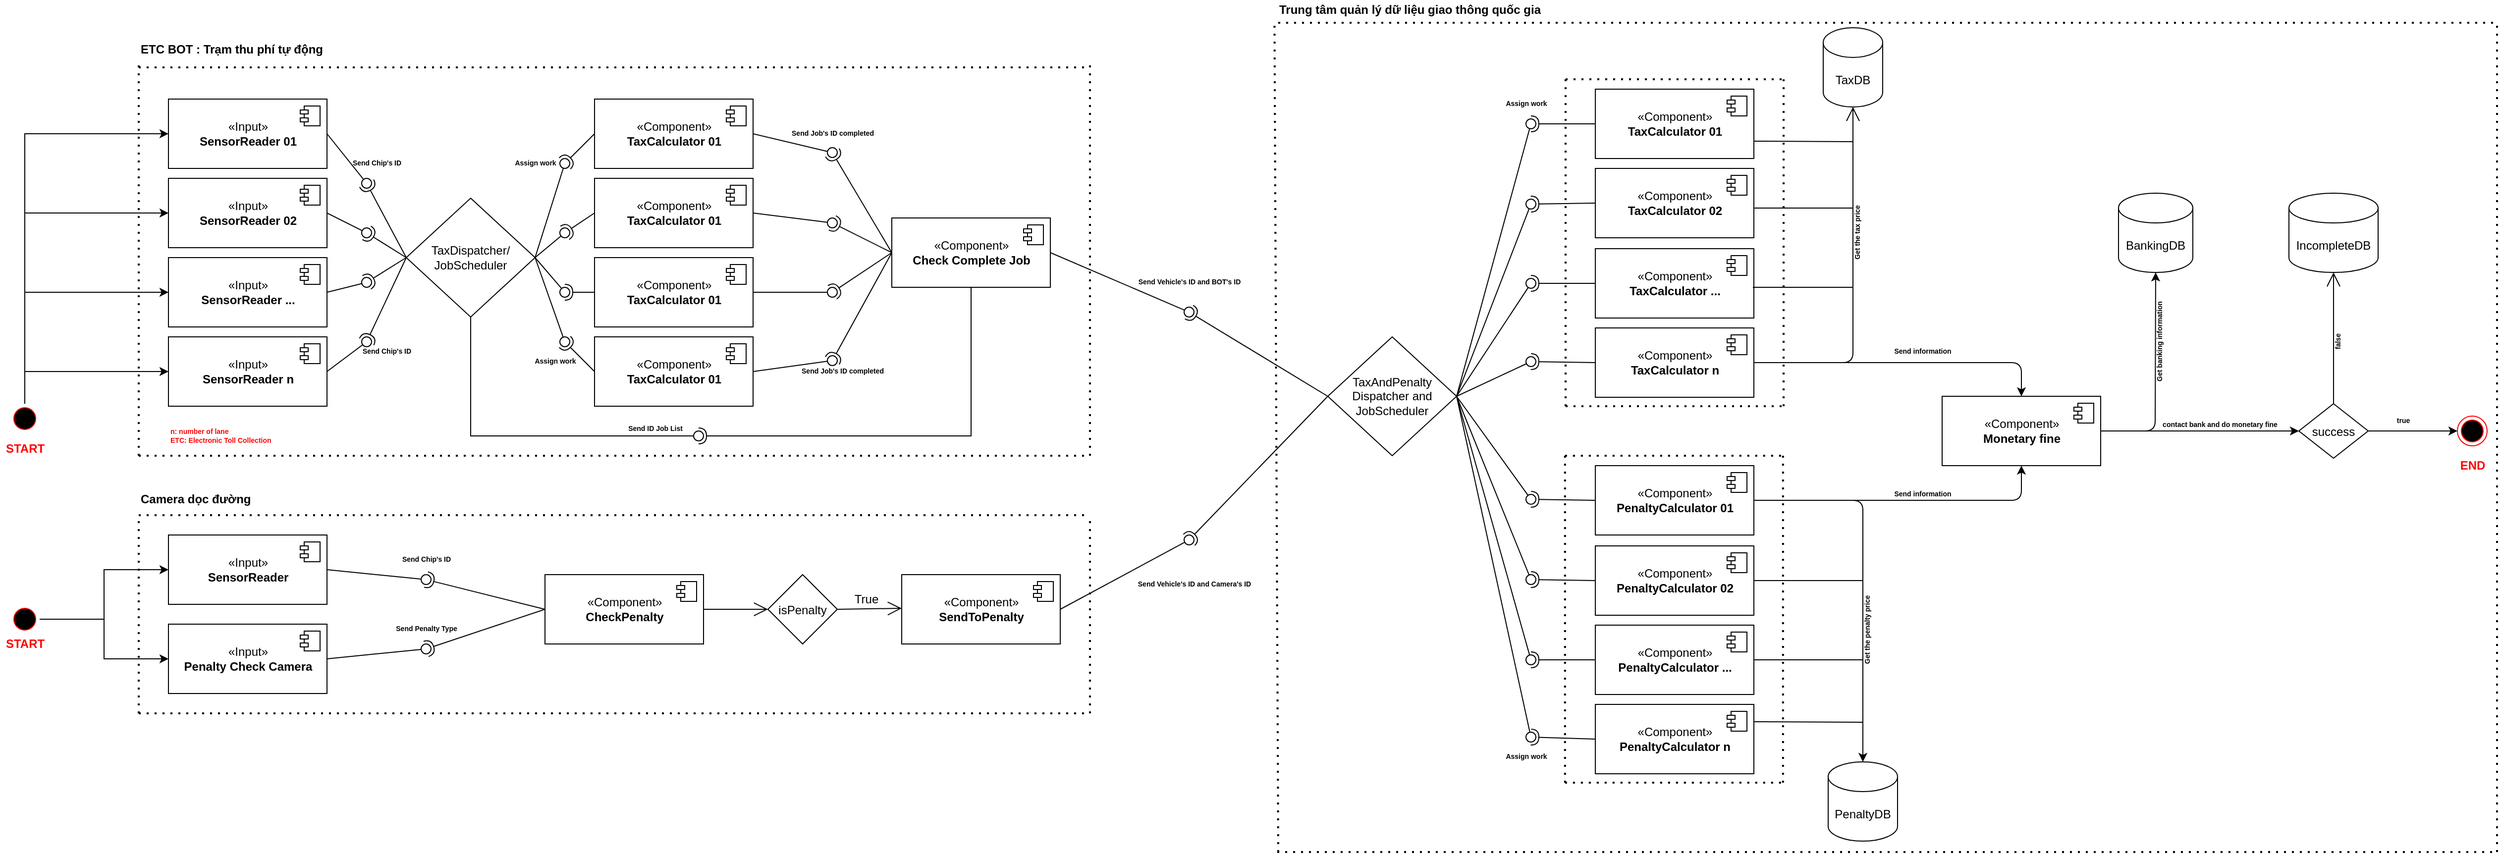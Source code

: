 <mxfile version="13.9.9" type="device"><diagram id="JEoIusSb2pCVUx51yR9R" name="Diagram"><mxGraphModel dx="2898" dy="1184" grid="1" gridSize="10" guides="1" tooltips="1" connect="1" arrows="1" fold="1" page="1" pageScale="1" pageWidth="850" pageHeight="1100" math="0" shadow="0"><root><mxCell id="0"/><mxCell id="1" parent="0"/><mxCell id="-40VrwByC5k24WTUtr45-1" value="«Input»&lt;br&gt;&lt;b&gt;SensorReader 01&lt;/b&gt;" style="html=1;dropTarget=0;" vertex="1" parent="1"><mxGeometry x="120" y="100" width="160" height="70" as="geometry"/></mxCell><mxCell id="-40VrwByC5k24WTUtr45-2" value="" style="shape=module;jettyWidth=8;jettyHeight=4;" vertex="1" parent="-40VrwByC5k24WTUtr45-1"><mxGeometry x="1" width="20" height="20" relative="1" as="geometry"><mxPoint x="-27" y="7" as="offset"/></mxGeometry></mxCell><mxCell id="-40VrwByC5k24WTUtr45-5" value="«Input»&lt;br&gt;&lt;b&gt;SensorReader 02&lt;br&gt;&lt;/b&gt;" style="html=1;dropTarget=0;" vertex="1" parent="1"><mxGeometry x="120" y="180" width="160" height="70" as="geometry"/></mxCell><mxCell id="-40VrwByC5k24WTUtr45-6" value="" style="shape=module;jettyWidth=8;jettyHeight=4;" vertex="1" parent="-40VrwByC5k24WTUtr45-5"><mxGeometry x="1" width="20" height="20" relative="1" as="geometry"><mxPoint x="-27" y="7" as="offset"/></mxGeometry></mxCell><mxCell id="-40VrwByC5k24WTUtr45-7" value="«Input»&lt;br&gt;&lt;b&gt;SensorReader ...&lt;br&gt;&lt;/b&gt;" style="html=1;dropTarget=0;" vertex="1" parent="1"><mxGeometry x="120" y="260" width="160" height="70" as="geometry"/></mxCell><mxCell id="-40VrwByC5k24WTUtr45-8" value="" style="shape=module;jettyWidth=8;jettyHeight=4;" vertex="1" parent="-40VrwByC5k24WTUtr45-7"><mxGeometry x="1" width="20" height="20" relative="1" as="geometry"><mxPoint x="-27" y="7" as="offset"/></mxGeometry></mxCell><mxCell id="-40VrwByC5k24WTUtr45-9" value="«Input»&lt;br&gt;&lt;b&gt;SensorReader n&lt;br&gt;&lt;/b&gt;" style="html=1;dropTarget=0;" vertex="1" parent="1"><mxGeometry x="120" y="340" width="160" height="70" as="geometry"/></mxCell><mxCell id="-40VrwByC5k24WTUtr45-10" value="" style="shape=module;jettyWidth=8;jettyHeight=4;" vertex="1" parent="-40VrwByC5k24WTUtr45-9"><mxGeometry x="1" width="20" height="20" relative="1" as="geometry"><mxPoint x="-27" y="7" as="offset"/></mxGeometry></mxCell><mxCell id="-40VrwByC5k24WTUtr45-12" value="TaxDispatcher/ JobScheduler" style="rhombus;whiteSpace=wrap;html=1;" vertex="1" parent="1"><mxGeometry x="360" y="200" width="130" height="120" as="geometry"/></mxCell><mxCell id="-40VrwByC5k24WTUtr45-16" value="" style="rounded=0;orthogonalLoop=1;jettySize=auto;html=1;endArrow=none;endFill=0;exitX=1;exitY=0.5;exitDx=0;exitDy=0;" edge="1" target="-40VrwByC5k24WTUtr45-18" parent="1" source="-40VrwByC5k24WTUtr45-1"><mxGeometry relative="1" as="geometry"><mxPoint x="300" y="185" as="sourcePoint"/></mxGeometry></mxCell><mxCell id="-40VrwByC5k24WTUtr45-17" value="" style="rounded=0;orthogonalLoop=1;jettySize=auto;html=1;endArrow=halfCircle;endFill=0;entryX=0.5;entryY=0.5;entryDx=0;entryDy=0;endSize=6;strokeWidth=1;exitX=0;exitY=0.5;exitDx=0;exitDy=0;" edge="1" target="-40VrwByC5k24WTUtr45-18" parent="1" source="-40VrwByC5k24WTUtr45-12"><mxGeometry relative="1" as="geometry"><mxPoint x="340" y="185" as="sourcePoint"/></mxGeometry></mxCell><mxCell id="-40VrwByC5k24WTUtr45-18" value="" style="ellipse;whiteSpace=wrap;html=1;fontFamily=Helvetica;fontSize=12;fontColor=#000000;align=center;strokeColor=#000000;fillColor=#ffffff;points=[];aspect=fixed;resizable=0;" vertex="1" parent="1"><mxGeometry x="315" y="180" width="10" height="10" as="geometry"/></mxCell><mxCell id="-40VrwByC5k24WTUtr45-20" value="" style="rounded=0;orthogonalLoop=1;jettySize=auto;html=1;endArrow=none;endFill=0;exitX=1;exitY=0.5;exitDx=0;exitDy=0;" edge="1" target="-40VrwByC5k24WTUtr45-22" parent="1" source="-40VrwByC5k24WTUtr45-5"><mxGeometry relative="1" as="geometry"><mxPoint x="300" y="235" as="sourcePoint"/></mxGeometry></mxCell><mxCell id="-40VrwByC5k24WTUtr45-21" value="" style="rounded=0;orthogonalLoop=1;jettySize=auto;html=1;endArrow=halfCircle;endFill=0;entryX=0.5;entryY=0.5;entryDx=0;entryDy=0;endSize=6;strokeWidth=1;exitX=0;exitY=0.5;exitDx=0;exitDy=0;" edge="1" target="-40VrwByC5k24WTUtr45-22" parent="1" source="-40VrwByC5k24WTUtr45-12"><mxGeometry relative="1" as="geometry"><mxPoint x="340" y="235" as="sourcePoint"/></mxGeometry></mxCell><mxCell id="-40VrwByC5k24WTUtr45-22" value="" style="ellipse;whiteSpace=wrap;html=1;fontFamily=Helvetica;fontSize=12;fontColor=#000000;align=center;strokeColor=#000000;fillColor=#ffffff;points=[];aspect=fixed;resizable=0;" vertex="1" parent="1"><mxGeometry x="315" y="230" width="10" height="10" as="geometry"/></mxCell><mxCell id="-40VrwByC5k24WTUtr45-23" value="" style="rounded=0;orthogonalLoop=1;jettySize=auto;html=1;endArrow=none;endFill=0;exitX=1;exitY=0.5;exitDx=0;exitDy=0;" edge="1" target="-40VrwByC5k24WTUtr45-25" parent="1" source="-40VrwByC5k24WTUtr45-7"><mxGeometry relative="1" as="geometry"><mxPoint x="300" y="285" as="sourcePoint"/></mxGeometry></mxCell><mxCell id="-40VrwByC5k24WTUtr45-24" value="" style="rounded=0;orthogonalLoop=1;jettySize=auto;html=1;endArrow=halfCircle;endFill=0;entryX=0.5;entryY=0.5;entryDx=0;entryDy=0;endSize=6;strokeWidth=1;exitX=0;exitY=0.5;exitDx=0;exitDy=0;" edge="1" target="-40VrwByC5k24WTUtr45-25" parent="1" source="-40VrwByC5k24WTUtr45-12"><mxGeometry relative="1" as="geometry"><mxPoint x="340" y="285" as="sourcePoint"/></mxGeometry></mxCell><mxCell id="-40VrwByC5k24WTUtr45-25" value="" style="ellipse;whiteSpace=wrap;html=1;fontFamily=Helvetica;fontSize=12;fontColor=#000000;align=center;strokeColor=#000000;fillColor=#ffffff;points=[];aspect=fixed;resizable=0;" vertex="1" parent="1"><mxGeometry x="315" y="280" width="10" height="10" as="geometry"/></mxCell><mxCell id="-40VrwByC5k24WTUtr45-26" value="" style="rounded=0;orthogonalLoop=1;jettySize=auto;html=1;endArrow=none;endFill=0;exitX=1;exitY=0.5;exitDx=0;exitDy=0;" edge="1" target="-40VrwByC5k24WTUtr45-28" parent="1" source="-40VrwByC5k24WTUtr45-9"><mxGeometry relative="1" as="geometry"><mxPoint x="300" y="345" as="sourcePoint"/></mxGeometry></mxCell><mxCell id="-40VrwByC5k24WTUtr45-27" value="" style="rounded=0;orthogonalLoop=1;jettySize=auto;html=1;endArrow=halfCircle;endFill=0;entryX=0.5;entryY=0.5;entryDx=0;entryDy=0;endSize=6;strokeWidth=1;exitX=0;exitY=0.5;exitDx=0;exitDy=0;" edge="1" target="-40VrwByC5k24WTUtr45-28" parent="1" source="-40VrwByC5k24WTUtr45-12"><mxGeometry relative="1" as="geometry"><mxPoint x="340" y="345" as="sourcePoint"/></mxGeometry></mxCell><mxCell id="-40VrwByC5k24WTUtr45-28" value="" style="ellipse;whiteSpace=wrap;html=1;fontFamily=Helvetica;fontSize=12;fontColor=#000000;align=center;strokeColor=#000000;fillColor=#ffffff;points=[];aspect=fixed;resizable=0;" vertex="1" parent="1"><mxGeometry x="315" y="340" width="10" height="10" as="geometry"/></mxCell><mxCell id="-40VrwByC5k24WTUtr45-29" value="Send Chip's ID" style="text;html=1;align=center;verticalAlign=middle;resizable=0;points=[];autosize=1;fontSize=7;fontStyle=1" vertex="1" parent="1"><mxGeometry x="300" y="160" width="60" height="10" as="geometry"/></mxCell><mxCell id="-40VrwByC5k24WTUtr45-30" value="Send Chip's ID" style="text;html=1;align=center;verticalAlign=middle;resizable=0;points=[];autosize=1;fontSize=7;fontStyle=1" vertex="1" parent="1"><mxGeometry x="310" y="350" width="60" height="10" as="geometry"/></mxCell><mxCell id="-40VrwByC5k24WTUtr45-33" value="«Component»&lt;br&gt;&lt;b&gt;TaxCalculator 01&lt;/b&gt;" style="html=1;dropTarget=0;" vertex="1" parent="1"><mxGeometry x="550" y="100" width="160" height="70" as="geometry"/></mxCell><mxCell id="-40VrwByC5k24WTUtr45-34" value="" style="shape=module;jettyWidth=8;jettyHeight=4;" vertex="1" parent="-40VrwByC5k24WTUtr45-33"><mxGeometry x="1" width="20" height="20" relative="1" as="geometry"><mxPoint x="-27" y="7" as="offset"/></mxGeometry></mxCell><mxCell id="-40VrwByC5k24WTUtr45-35" value="«Component»&lt;br&gt;&lt;b&gt;TaxCalculator 01&lt;/b&gt;" style="html=1;dropTarget=0;" vertex="1" parent="1"><mxGeometry x="550" y="180" width="160" height="70" as="geometry"/></mxCell><mxCell id="-40VrwByC5k24WTUtr45-36" value="" style="shape=module;jettyWidth=8;jettyHeight=4;" vertex="1" parent="-40VrwByC5k24WTUtr45-35"><mxGeometry x="1" width="20" height="20" relative="1" as="geometry"><mxPoint x="-27" y="7" as="offset"/></mxGeometry></mxCell><mxCell id="-40VrwByC5k24WTUtr45-37" value="«Component»&lt;br&gt;&lt;b&gt;TaxCalculator 01&lt;/b&gt;" style="html=1;dropTarget=0;" vertex="1" parent="1"><mxGeometry x="550" y="260" width="160" height="70" as="geometry"/></mxCell><mxCell id="-40VrwByC5k24WTUtr45-38" value="" style="shape=module;jettyWidth=8;jettyHeight=4;" vertex="1" parent="-40VrwByC5k24WTUtr45-37"><mxGeometry x="1" width="20" height="20" relative="1" as="geometry"><mxPoint x="-27" y="7" as="offset"/></mxGeometry></mxCell><mxCell id="-40VrwByC5k24WTUtr45-39" value="«Component»&lt;br&gt;&lt;b&gt;TaxCalculator 01&lt;/b&gt;" style="html=1;dropTarget=0;" vertex="1" parent="1"><mxGeometry x="550" y="340" width="160" height="70" as="geometry"/></mxCell><mxCell id="-40VrwByC5k24WTUtr45-40" value="" style="shape=module;jettyWidth=8;jettyHeight=4;" vertex="1" parent="-40VrwByC5k24WTUtr45-39"><mxGeometry x="1" width="20" height="20" relative="1" as="geometry"><mxPoint x="-27" y="7" as="offset"/></mxGeometry></mxCell><mxCell id="-40VrwByC5k24WTUtr45-41" value="" style="rounded=0;orthogonalLoop=1;jettySize=auto;html=1;endArrow=none;endFill=0;fontSize=7;exitX=1;exitY=0.5;exitDx=0;exitDy=0;" edge="1" target="-40VrwByC5k24WTUtr45-43" parent="1" source="-40VrwByC5k24WTUtr45-12"><mxGeometry relative="1" as="geometry"><mxPoint x="500" y="165" as="sourcePoint"/></mxGeometry></mxCell><mxCell id="-40VrwByC5k24WTUtr45-42" value="" style="rounded=0;orthogonalLoop=1;jettySize=auto;html=1;endArrow=halfCircle;endFill=0;entryX=0.5;entryY=0.5;entryDx=0;entryDy=0;endSize=6;strokeWidth=1;fontSize=7;exitX=0;exitY=0.5;exitDx=0;exitDy=0;" edge="1" target="-40VrwByC5k24WTUtr45-43" parent="1" source="-40VrwByC5k24WTUtr45-33"><mxGeometry relative="1" as="geometry"><mxPoint x="540" y="165" as="sourcePoint"/></mxGeometry></mxCell><mxCell id="-40VrwByC5k24WTUtr45-43" value="" style="ellipse;whiteSpace=wrap;html=1;fontFamily=Helvetica;fontSize=12;fontColor=#000000;align=center;strokeColor=#000000;fillColor=#ffffff;points=[];aspect=fixed;resizable=0;" vertex="1" parent="1"><mxGeometry x="515" y="160" width="10" height="10" as="geometry"/></mxCell><mxCell id="-40VrwByC5k24WTUtr45-47" value="" style="rounded=0;orthogonalLoop=1;jettySize=auto;html=1;endArrow=none;endFill=0;fontSize=7;exitX=1;exitY=0.5;exitDx=0;exitDy=0;" edge="1" target="-40VrwByC5k24WTUtr45-49" parent="1" source="-40VrwByC5k24WTUtr45-12"><mxGeometry relative="1" as="geometry"><mxPoint x="500" y="235" as="sourcePoint"/></mxGeometry></mxCell><mxCell id="-40VrwByC5k24WTUtr45-48" value="" style="rounded=0;orthogonalLoop=1;jettySize=auto;html=1;endArrow=halfCircle;endFill=0;entryX=0.5;entryY=0.5;entryDx=0;entryDy=0;endSize=6;strokeWidth=1;fontSize=7;exitX=0;exitY=0.5;exitDx=0;exitDy=0;" edge="1" target="-40VrwByC5k24WTUtr45-49" parent="1" source="-40VrwByC5k24WTUtr45-35"><mxGeometry relative="1" as="geometry"><mxPoint x="540" y="235" as="sourcePoint"/></mxGeometry></mxCell><mxCell id="-40VrwByC5k24WTUtr45-49" value="" style="ellipse;whiteSpace=wrap;html=1;fontFamily=Helvetica;fontSize=12;fontColor=#000000;align=center;strokeColor=#000000;fillColor=#ffffff;points=[];aspect=fixed;resizable=0;" vertex="1" parent="1"><mxGeometry x="515" y="230" width="10" height="10" as="geometry"/></mxCell><mxCell id="-40VrwByC5k24WTUtr45-50" value="" style="rounded=0;orthogonalLoop=1;jettySize=auto;html=1;endArrow=none;endFill=0;fontSize=7;exitX=1;exitY=0.5;exitDx=0;exitDy=0;" edge="1" target="-40VrwByC5k24WTUtr45-52" parent="1" source="-40VrwByC5k24WTUtr45-12"><mxGeometry relative="1" as="geometry"><mxPoint x="500" y="295" as="sourcePoint"/></mxGeometry></mxCell><mxCell id="-40VrwByC5k24WTUtr45-51" value="" style="rounded=0;orthogonalLoop=1;jettySize=auto;html=1;endArrow=halfCircle;endFill=0;entryX=0.5;entryY=0.5;entryDx=0;entryDy=0;endSize=6;strokeWidth=1;fontSize=7;exitX=0;exitY=0.5;exitDx=0;exitDy=0;" edge="1" target="-40VrwByC5k24WTUtr45-52" parent="1" source="-40VrwByC5k24WTUtr45-37"><mxGeometry relative="1" as="geometry"><mxPoint x="540" y="295" as="sourcePoint"/></mxGeometry></mxCell><mxCell id="-40VrwByC5k24WTUtr45-52" value="" style="ellipse;whiteSpace=wrap;html=1;fontFamily=Helvetica;fontSize=12;fontColor=#000000;align=center;strokeColor=#000000;fillColor=#ffffff;points=[];aspect=fixed;resizable=0;" vertex="1" parent="1"><mxGeometry x="515" y="290" width="10" height="10" as="geometry"/></mxCell><mxCell id="-40VrwByC5k24WTUtr45-53" value="" style="rounded=0;orthogonalLoop=1;jettySize=auto;html=1;endArrow=none;endFill=0;fontSize=7;" edge="1" target="-40VrwByC5k24WTUtr45-55" parent="1"><mxGeometry relative="1" as="geometry"><mxPoint x="490" y="260" as="sourcePoint"/></mxGeometry></mxCell><mxCell id="-40VrwByC5k24WTUtr45-54" value="" style="rounded=0;orthogonalLoop=1;jettySize=auto;html=1;endArrow=halfCircle;endFill=0;entryX=0.5;entryY=0.5;entryDx=0;entryDy=0;endSize=6;strokeWidth=1;fontSize=7;exitX=0;exitY=0.5;exitDx=0;exitDy=0;" edge="1" target="-40VrwByC5k24WTUtr45-55" parent="1" source="-40VrwByC5k24WTUtr45-39"><mxGeometry relative="1" as="geometry"><mxPoint x="540" y="345" as="sourcePoint"/></mxGeometry></mxCell><mxCell id="-40VrwByC5k24WTUtr45-55" value="" style="ellipse;whiteSpace=wrap;html=1;fontFamily=Helvetica;fontSize=12;fontColor=#000000;align=center;strokeColor=#000000;fillColor=#ffffff;points=[];aspect=fixed;resizable=0;" vertex="1" parent="1"><mxGeometry x="515" y="340" width="10" height="10" as="geometry"/></mxCell><mxCell id="-40VrwByC5k24WTUtr45-56" value="Assign work" style="text;html=1;align=center;verticalAlign=middle;resizable=0;points=[];autosize=1;fontSize=7;fontStyle=1" vertex="1" parent="1"><mxGeometry x="460" y="160" width="60" height="10" as="geometry"/></mxCell><mxCell id="-40VrwByC5k24WTUtr45-57" value="Assign work" style="text;html=1;align=center;verticalAlign=middle;resizable=0;points=[];autosize=1;fontSize=7;fontStyle=1" vertex="1" parent="1"><mxGeometry x="480" y="360" width="60" height="10" as="geometry"/></mxCell><mxCell id="-40VrwByC5k24WTUtr45-58" value="" style="endArrow=none;dashed=1;html=1;dashPattern=1 3;strokeWidth=2;fontSize=7;" edge="1" parent="1"><mxGeometry width="50" height="50" relative="1" as="geometry"><mxPoint x="90" y="460" as="sourcePoint"/><mxPoint x="90" y="60" as="targetPoint"/></mxGeometry></mxCell><mxCell id="-40VrwByC5k24WTUtr45-59" value="" style="endArrow=none;dashed=1;html=1;dashPattern=1 3;strokeWidth=2;fontSize=7;" edge="1" parent="1"><mxGeometry width="50" height="50" relative="1" as="geometry"><mxPoint x="90" y="460" as="sourcePoint"/><mxPoint x="1050" y="460" as="targetPoint"/></mxGeometry></mxCell><mxCell id="-40VrwByC5k24WTUtr45-60" value="«Component»&lt;br&gt;&lt;b&gt;Check Complete Job&lt;/b&gt;" style="html=1;dropTarget=0;" vertex="1" parent="1"><mxGeometry x="850" y="220" width="160" height="70" as="geometry"/></mxCell><mxCell id="-40VrwByC5k24WTUtr45-61" value="" style="shape=module;jettyWidth=8;jettyHeight=4;" vertex="1" parent="-40VrwByC5k24WTUtr45-60"><mxGeometry x="1" width="20" height="20" relative="1" as="geometry"><mxPoint x="-27" y="7" as="offset"/></mxGeometry></mxCell><mxCell id="-40VrwByC5k24WTUtr45-62" value="" style="rounded=0;orthogonalLoop=1;jettySize=auto;html=1;endArrow=none;endFill=0;fontSize=7;exitX=1;exitY=0.5;exitDx=0;exitDy=0;" edge="1" target="-40VrwByC5k24WTUtr45-64" parent="1" source="-40VrwByC5k24WTUtr45-33"><mxGeometry relative="1" as="geometry"><mxPoint x="770" y="154" as="sourcePoint"/></mxGeometry></mxCell><mxCell id="-40VrwByC5k24WTUtr45-63" value="" style="rounded=0;orthogonalLoop=1;jettySize=auto;html=1;endArrow=halfCircle;endFill=0;entryX=0.5;entryY=0.5;entryDx=0;entryDy=0;endSize=6;strokeWidth=1;fontSize=7;exitX=0;exitY=0.5;exitDx=0;exitDy=0;" edge="1" target="-40VrwByC5k24WTUtr45-64" parent="1" source="-40VrwByC5k24WTUtr45-60"><mxGeometry relative="1" as="geometry"><mxPoint x="810" y="154" as="sourcePoint"/></mxGeometry></mxCell><mxCell id="-40VrwByC5k24WTUtr45-64" value="" style="ellipse;whiteSpace=wrap;html=1;fontFamily=Helvetica;fontSize=12;fontColor=#000000;align=center;strokeColor=#000000;fillColor=#ffffff;points=[];aspect=fixed;resizable=0;" vertex="1" parent="1"><mxGeometry x="785" y="149" width="10" height="10" as="geometry"/></mxCell><mxCell id="-40VrwByC5k24WTUtr45-65" value="" style="rounded=0;orthogonalLoop=1;jettySize=auto;html=1;endArrow=none;endFill=0;fontSize=7;exitX=1;exitY=0.5;exitDx=0;exitDy=0;" edge="1" target="-40VrwByC5k24WTUtr45-67" parent="1" source="-40VrwByC5k24WTUtr45-35"><mxGeometry relative="1" as="geometry"><mxPoint x="770" y="225" as="sourcePoint"/></mxGeometry></mxCell><mxCell id="-40VrwByC5k24WTUtr45-66" value="" style="rounded=0;orthogonalLoop=1;jettySize=auto;html=1;endArrow=halfCircle;endFill=0;entryX=0.5;entryY=0.5;entryDx=0;entryDy=0;endSize=6;strokeWidth=1;fontSize=7;exitX=0;exitY=0.5;exitDx=0;exitDy=0;" edge="1" target="-40VrwByC5k24WTUtr45-67" parent="1" source="-40VrwByC5k24WTUtr45-60"><mxGeometry relative="1" as="geometry"><mxPoint x="810" y="225" as="sourcePoint"/></mxGeometry></mxCell><mxCell id="-40VrwByC5k24WTUtr45-67" value="" style="ellipse;whiteSpace=wrap;html=1;fontFamily=Helvetica;fontSize=12;fontColor=#000000;align=center;strokeColor=#000000;fillColor=#ffffff;points=[];aspect=fixed;resizable=0;" vertex="1" parent="1"><mxGeometry x="785" y="220" width="10" height="10" as="geometry"/></mxCell><mxCell id="-40VrwByC5k24WTUtr45-69" value="" style="rounded=0;orthogonalLoop=1;jettySize=auto;html=1;endArrow=none;endFill=0;fontSize=7;exitX=1;exitY=0.5;exitDx=0;exitDy=0;" edge="1" target="-40VrwByC5k24WTUtr45-71" parent="1" source="-40VrwByC5k24WTUtr45-37"><mxGeometry relative="1" as="geometry"><mxPoint x="770" y="305" as="sourcePoint"/></mxGeometry></mxCell><mxCell id="-40VrwByC5k24WTUtr45-70" value="" style="rounded=0;orthogonalLoop=1;jettySize=auto;html=1;endArrow=halfCircle;endFill=0;entryX=0.5;entryY=0.5;entryDx=0;entryDy=0;endSize=6;strokeWidth=1;fontSize=7;exitX=0;exitY=0.5;exitDx=0;exitDy=0;" edge="1" target="-40VrwByC5k24WTUtr45-71" parent="1" source="-40VrwByC5k24WTUtr45-60"><mxGeometry relative="1" as="geometry"><mxPoint x="810" y="305" as="sourcePoint"/></mxGeometry></mxCell><mxCell id="-40VrwByC5k24WTUtr45-71" value="" style="ellipse;whiteSpace=wrap;html=1;fontFamily=Helvetica;fontSize=12;fontColor=#000000;align=center;strokeColor=#000000;fillColor=#ffffff;points=[];aspect=fixed;resizable=0;" vertex="1" parent="1"><mxGeometry x="785" y="290" width="10" height="10" as="geometry"/></mxCell><mxCell id="-40VrwByC5k24WTUtr45-72" value="" style="rounded=0;orthogonalLoop=1;jettySize=auto;html=1;endArrow=none;endFill=0;fontSize=7;exitX=1;exitY=0.5;exitDx=0;exitDy=0;" edge="1" target="-40VrwByC5k24WTUtr45-74" parent="1" source="-40VrwByC5k24WTUtr45-39"><mxGeometry relative="1" as="geometry"><mxPoint x="770" y="364" as="sourcePoint"/></mxGeometry></mxCell><mxCell id="-40VrwByC5k24WTUtr45-73" value="" style="rounded=0;orthogonalLoop=1;jettySize=auto;html=1;endArrow=halfCircle;endFill=0;entryX=0.5;entryY=0.5;entryDx=0;entryDy=0;endSize=6;strokeWidth=1;fontSize=7;exitX=0;exitY=0.5;exitDx=0;exitDy=0;" edge="1" target="-40VrwByC5k24WTUtr45-74" parent="1" source="-40VrwByC5k24WTUtr45-60"><mxGeometry relative="1" as="geometry"><mxPoint x="810" y="364" as="sourcePoint"/></mxGeometry></mxCell><mxCell id="-40VrwByC5k24WTUtr45-74" value="" style="ellipse;whiteSpace=wrap;html=1;fontFamily=Helvetica;fontSize=12;fontColor=#000000;align=center;strokeColor=#000000;fillColor=#ffffff;points=[];aspect=fixed;resizable=0;" vertex="1" parent="1"><mxGeometry x="785" y="359" width="10" height="10" as="geometry"/></mxCell><mxCell id="-40VrwByC5k24WTUtr45-76" value="Send Job's ID completed" style="text;html=1;align=center;verticalAlign=middle;resizable=0;points=[];autosize=1;fontSize=7;fontStyle=1" vertex="1" parent="1"><mxGeometry x="740" y="130" width="100" height="10" as="geometry"/></mxCell><mxCell id="-40VrwByC5k24WTUtr45-77" value="Send Job's ID completed" style="text;html=1;align=center;verticalAlign=middle;resizable=0;points=[];autosize=1;fontSize=7;fontStyle=1" vertex="1" parent="1"><mxGeometry x="750" y="370" width="100" height="10" as="geometry"/></mxCell><mxCell id="-40VrwByC5k24WTUtr45-78" value="" style="endArrow=none;dashed=1;html=1;dashPattern=1 3;strokeWidth=2;fontSize=7;" edge="1" parent="1"><mxGeometry width="50" height="50" relative="1" as="geometry"><mxPoint x="90" y="68" as="sourcePoint"/><mxPoint x="1050" y="68" as="targetPoint"/></mxGeometry></mxCell><mxCell id="-40VrwByC5k24WTUtr45-79" value="" style="endArrow=none;dashed=1;html=1;dashPattern=1 3;strokeWidth=2;fontSize=7;" edge="1" parent="1"><mxGeometry width="50" height="50" relative="1" as="geometry"><mxPoint x="1050" y="460" as="sourcePoint"/><mxPoint x="1050" y="60" as="targetPoint"/></mxGeometry></mxCell><mxCell id="-40VrwByC5k24WTUtr45-80" value="n: number of lane&lt;br&gt;ETC:&amp;nbsp;Electronic Toll Collection" style="text;html=1;align=left;verticalAlign=middle;resizable=0;points=[];autosize=1;fontSize=7;fontStyle=1;fontColor=#FF0000;" vertex="1" parent="1"><mxGeometry x="120" y="430" width="120" height="20" as="geometry"/></mxCell><mxCell id="-40VrwByC5k24WTUtr45-81" value="ETC BOT : Trạm thu phí tự động" style="text;html=1;align=left;verticalAlign=middle;resizable=0;points=[];autosize=1;fontSize=12;fontStyle=1;" vertex="1" parent="1"><mxGeometry x="90" y="40" width="200" height="20" as="geometry"/></mxCell><mxCell id="-40VrwByC5k24WTUtr45-82" value="TaxAndPenalty&lt;br&gt;Dispatcher and JobScheduler" style="rhombus;whiteSpace=wrap;html=1;" vertex="1" parent="1"><mxGeometry x="1290" y="340" width="130" height="120" as="geometry"/></mxCell><mxCell id="-40VrwByC5k24WTUtr45-83" value="«Input»&lt;br&gt;&lt;b&gt;SensorReader&lt;/b&gt;" style="html=1;dropTarget=0;" vertex="1" parent="1"><mxGeometry x="120" y="540" width="160" height="70" as="geometry"/></mxCell><mxCell id="-40VrwByC5k24WTUtr45-84" value="" style="shape=module;jettyWidth=8;jettyHeight=4;" vertex="1" parent="-40VrwByC5k24WTUtr45-83"><mxGeometry x="1" width="20" height="20" relative="1" as="geometry"><mxPoint x="-27" y="7" as="offset"/></mxGeometry></mxCell><mxCell id="-40VrwByC5k24WTUtr45-85" value="«Input»&lt;br&gt;&lt;b&gt;Penalty Check Camera&lt;/b&gt;" style="html=1;dropTarget=0;" vertex="1" parent="1"><mxGeometry x="120" y="630" width="160" height="70" as="geometry"/></mxCell><mxCell id="-40VrwByC5k24WTUtr45-86" value="" style="shape=module;jettyWidth=8;jettyHeight=4;" vertex="1" parent="-40VrwByC5k24WTUtr45-85"><mxGeometry x="1" width="20" height="20" relative="1" as="geometry"><mxPoint x="-27" y="7" as="offset"/></mxGeometry></mxCell><mxCell id="-40VrwByC5k24WTUtr45-87" value="«Component»&lt;br&gt;&lt;b&gt;CheckPenalty&lt;/b&gt;" style="html=1;dropTarget=0;" vertex="1" parent="1"><mxGeometry x="500" y="580" width="160" height="70" as="geometry"/></mxCell><mxCell id="-40VrwByC5k24WTUtr45-88" value="" style="shape=module;jettyWidth=8;jettyHeight=4;" vertex="1" parent="-40VrwByC5k24WTUtr45-87"><mxGeometry x="1" width="20" height="20" relative="1" as="geometry"><mxPoint x="-27" y="7" as="offset"/></mxGeometry></mxCell><mxCell id="-40VrwByC5k24WTUtr45-89" value="isPenalty" style="rhombus;fontSize=12;fontColor=#000000;" vertex="1" parent="1"><mxGeometry x="725" y="580" width="70" height="70" as="geometry"/></mxCell><mxCell id="-40VrwByC5k24WTUtr45-90" value="" style="endArrow=open;endFill=1;endSize=12;html=1;fontSize=12;fontColor=#000000;exitX=1;exitY=0.5;exitDx=0;exitDy=0;entryX=0;entryY=0.5;entryDx=0;entryDy=0;" edge="1" parent="1" source="-40VrwByC5k24WTUtr45-87" target="-40VrwByC5k24WTUtr45-89"><mxGeometry width="160" relative="1" as="geometry"><mxPoint x="660" y="560" as="sourcePoint"/><mxPoint x="820" y="560" as="targetPoint"/></mxGeometry></mxCell><mxCell id="-40VrwByC5k24WTUtr45-91" value="" style="endArrow=open;endFill=1;endSize=12;html=1;fontSize=12;fontColor=#000000;exitX=1;exitY=0.5;exitDx=0;exitDy=0;" edge="1" parent="1" source="-40VrwByC5k24WTUtr45-89"><mxGeometry width="160" relative="1" as="geometry"><mxPoint x="820" y="614.29" as="sourcePoint"/><mxPoint x="860" y="614" as="targetPoint"/><Array as="points"/></mxGeometry></mxCell><mxCell id="-40VrwByC5k24WTUtr45-92" value="True" style="text;html=1;align=center;verticalAlign=middle;resizable=0;points=[];autosize=1;fontSize=12;fontColor=#000000;" vertex="1" parent="1"><mxGeometry x="804" y="595" width="40" height="20" as="geometry"/></mxCell><mxCell id="-40VrwByC5k24WTUtr45-93" value="" style="rounded=0;orthogonalLoop=1;jettySize=auto;html=1;endArrow=none;endFill=0;fontSize=12;fontColor=#000000;exitX=1;exitY=0.5;exitDx=0;exitDy=0;" edge="1" target="-40VrwByC5k24WTUtr45-95" parent="1" source="-40VrwByC5k24WTUtr45-83"><mxGeometry relative="1" as="geometry"><mxPoint x="360" y="585" as="sourcePoint"/></mxGeometry></mxCell><mxCell id="-40VrwByC5k24WTUtr45-94" value="" style="rounded=0;orthogonalLoop=1;jettySize=auto;html=1;endArrow=halfCircle;endFill=0;entryX=0.5;entryY=0.5;entryDx=0;entryDy=0;endSize=6;strokeWidth=1;fontSize=12;fontColor=#000000;exitX=0;exitY=0.5;exitDx=0;exitDy=0;" edge="1" target="-40VrwByC5k24WTUtr45-95" parent="1" source="-40VrwByC5k24WTUtr45-87"><mxGeometry relative="1" as="geometry"><mxPoint x="400" y="585" as="sourcePoint"/></mxGeometry></mxCell><mxCell id="-40VrwByC5k24WTUtr45-95" value="" style="ellipse;whiteSpace=wrap;html=1;fontFamily=Helvetica;fontSize=12;fontColor=#000000;align=center;strokeColor=#000000;fillColor=#ffffff;points=[];aspect=fixed;resizable=0;" vertex="1" parent="1"><mxGeometry x="375" y="580" width="10" height="10" as="geometry"/></mxCell><mxCell id="-40VrwByC5k24WTUtr45-96" value="" style="rounded=0;orthogonalLoop=1;jettySize=auto;html=1;endArrow=none;endFill=0;fontSize=12;fontColor=#000000;exitX=1;exitY=0.5;exitDx=0;exitDy=0;" edge="1" target="-40VrwByC5k24WTUtr45-98" parent="1" source="-40VrwByC5k24WTUtr45-85"><mxGeometry relative="1" as="geometry"><mxPoint x="360" y="655" as="sourcePoint"/></mxGeometry></mxCell><mxCell id="-40VrwByC5k24WTUtr45-97" value="" style="rounded=0;orthogonalLoop=1;jettySize=auto;html=1;endArrow=halfCircle;endFill=0;entryX=0.5;entryY=0.5;entryDx=0;entryDy=0;endSize=6;strokeWidth=1;fontSize=12;fontColor=#000000;exitX=0;exitY=0.5;exitDx=0;exitDy=0;" edge="1" target="-40VrwByC5k24WTUtr45-98" parent="1" source="-40VrwByC5k24WTUtr45-87"><mxGeometry relative="1" as="geometry"><mxPoint x="400" y="655" as="sourcePoint"/></mxGeometry></mxCell><mxCell id="-40VrwByC5k24WTUtr45-98" value="" style="ellipse;whiteSpace=wrap;html=1;fontFamily=Helvetica;fontSize=12;fontColor=#000000;align=center;strokeColor=#000000;fillColor=#ffffff;points=[];aspect=fixed;resizable=0;" vertex="1" parent="1"><mxGeometry x="375" y="650" width="10" height="10" as="geometry"/></mxCell><mxCell id="-40VrwByC5k24WTUtr45-99" value="Send Chip's ID" style="text;html=1;align=center;verticalAlign=middle;resizable=0;points=[];autosize=1;fontSize=7;fontStyle=1" vertex="1" parent="1"><mxGeometry x="350" y="560" width="60" height="10" as="geometry"/></mxCell><mxCell id="-40VrwByC5k24WTUtr45-100" value="Send Penalty Type" style="text;html=1;align=center;verticalAlign=middle;resizable=0;points=[];autosize=1;fontSize=7;fontStyle=1" vertex="1" parent="1"><mxGeometry x="340" y="630" width="80" height="10" as="geometry"/></mxCell><mxCell id="-40VrwByC5k24WTUtr45-101" value="«Component»&lt;br&gt;&lt;b&gt;SendToPenalty&lt;/b&gt;" style="html=1;dropTarget=0;" vertex="1" parent="1"><mxGeometry x="860" y="580" width="160" height="70" as="geometry"/></mxCell><mxCell id="-40VrwByC5k24WTUtr45-102" value="" style="shape=module;jettyWidth=8;jettyHeight=4;" vertex="1" parent="-40VrwByC5k24WTUtr45-101"><mxGeometry x="1" width="20" height="20" relative="1" as="geometry"><mxPoint x="-27" y="7" as="offset"/></mxGeometry></mxCell><mxCell id="-40VrwByC5k24WTUtr45-103" value="" style="endArrow=none;dashed=1;html=1;dashPattern=1 3;strokeWidth=2;fontSize=7;" edge="1" parent="1"><mxGeometry width="50" height="50" relative="1" as="geometry"><mxPoint x="90" y="520" as="sourcePoint"/><mxPoint x="1050" y="520" as="targetPoint"/></mxGeometry></mxCell><mxCell id="-40VrwByC5k24WTUtr45-104" value="" style="endArrow=none;dashed=1;html=1;dashPattern=1 3;strokeWidth=2;fontSize=7;" edge="1" parent="1"><mxGeometry width="50" height="50" relative="1" as="geometry"><mxPoint x="90" y="720" as="sourcePoint"/><mxPoint x="1050" y="720" as="targetPoint"/></mxGeometry></mxCell><mxCell id="-40VrwByC5k24WTUtr45-105" value="" style="endArrow=none;dashed=1;html=1;dashPattern=1 3;strokeWidth=2;fontSize=7;" edge="1" parent="1"><mxGeometry width="50" height="50" relative="1" as="geometry"><mxPoint x="90" y="720" as="sourcePoint"/><mxPoint x="90" y="520" as="targetPoint"/></mxGeometry></mxCell><mxCell id="-40VrwByC5k24WTUtr45-106" value="" style="endArrow=none;dashed=1;html=1;dashPattern=1 3;strokeWidth=2;fontSize=7;" edge="1" parent="1"><mxGeometry width="50" height="50" relative="1" as="geometry"><mxPoint x="1050" y="720.0" as="sourcePoint"/><mxPoint x="1050" y="520" as="targetPoint"/></mxGeometry></mxCell><mxCell id="-40VrwByC5k24WTUtr45-110" value="" style="rounded=0;orthogonalLoop=1;jettySize=auto;html=1;endArrow=none;endFill=0;fontSize=12;fontColor=#000000;exitX=1;exitY=0.5;exitDx=0;exitDy=0;" edge="1" target="-40VrwByC5k24WTUtr45-112" parent="1" source="-40VrwByC5k24WTUtr45-101"><mxGeometry relative="1" as="geometry"><mxPoint x="1130" y="545" as="sourcePoint"/></mxGeometry></mxCell><mxCell id="-40VrwByC5k24WTUtr45-111" value="" style="rounded=0;orthogonalLoop=1;jettySize=auto;html=1;endArrow=halfCircle;endFill=0;entryX=0.5;entryY=0.5;entryDx=0;entryDy=0;endSize=6;strokeWidth=1;fontSize=12;fontColor=#000000;exitX=0;exitY=0.5;exitDx=0;exitDy=0;" edge="1" target="-40VrwByC5k24WTUtr45-112" parent="1" source="-40VrwByC5k24WTUtr45-82"><mxGeometry relative="1" as="geometry"><mxPoint x="1170" y="545" as="sourcePoint"/></mxGeometry></mxCell><mxCell id="-40VrwByC5k24WTUtr45-112" value="" style="ellipse;whiteSpace=wrap;html=1;fontFamily=Helvetica;fontSize=12;fontColor=#000000;align=center;strokeColor=#000000;fillColor=#ffffff;points=[];aspect=fixed;resizable=0;" vertex="1" parent="1"><mxGeometry x="1145" y="540" width="10" height="10" as="geometry"/></mxCell><mxCell id="-40VrwByC5k24WTUtr45-116" value="" style="rounded=0;orthogonalLoop=1;jettySize=auto;html=1;endArrow=none;endFill=0;fontSize=12;fontColor=#000000;exitX=1;exitY=0.5;exitDx=0;exitDy=0;" edge="1" target="-40VrwByC5k24WTUtr45-118" parent="1" source="-40VrwByC5k24WTUtr45-60"><mxGeometry relative="1" as="geometry"><mxPoint x="1130" y="315" as="sourcePoint"/></mxGeometry></mxCell><mxCell id="-40VrwByC5k24WTUtr45-117" value="" style="rounded=0;orthogonalLoop=1;jettySize=auto;html=1;endArrow=halfCircle;endFill=0;entryX=0.5;entryY=0.5;entryDx=0;entryDy=0;endSize=6;strokeWidth=1;fontSize=12;fontColor=#000000;exitX=0;exitY=0.5;exitDx=0;exitDy=0;" edge="1" target="-40VrwByC5k24WTUtr45-118" parent="1" source="-40VrwByC5k24WTUtr45-82"><mxGeometry relative="1" as="geometry"><mxPoint x="1170" y="315" as="sourcePoint"/></mxGeometry></mxCell><mxCell id="-40VrwByC5k24WTUtr45-118" value="" style="ellipse;whiteSpace=wrap;html=1;fontFamily=Helvetica;fontSize=12;fontColor=#000000;align=center;strokeColor=#000000;fillColor=#ffffff;points=[];aspect=fixed;resizable=0;" vertex="1" parent="1"><mxGeometry x="1145" y="310" width="10" height="10" as="geometry"/></mxCell><mxCell id="-40VrwByC5k24WTUtr45-119" value="Send Vehicle's ID and BOT's ID" style="text;html=1;align=center;verticalAlign=middle;resizable=0;points=[];autosize=1;fontSize=7;fontStyle=1" vertex="1" parent="1"><mxGeometry x="1090" y="280" width="120" height="10" as="geometry"/></mxCell><mxCell id="-40VrwByC5k24WTUtr45-120" value="Send Vehicle's ID and Camera's ID" style="text;html=1;align=center;verticalAlign=middle;resizable=0;points=[];autosize=1;fontSize=7;fontStyle=1" vertex="1" parent="1"><mxGeometry x="1090" y="585" width="130" height="10" as="geometry"/></mxCell><mxCell id="-40VrwByC5k24WTUtr45-121" value="" style="endArrow=none;dashed=1;html=1;dashPattern=1 3;strokeWidth=2;fontSize=7;" edge="1" parent="1"><mxGeometry width="50" height="50" relative="1" as="geometry"><mxPoint x="1240" y="23" as="sourcePoint"/><mxPoint x="2470" y="23" as="targetPoint"/></mxGeometry></mxCell><mxCell id="-40VrwByC5k24WTUtr45-122" value="" style="endArrow=none;dashed=1;html=1;dashPattern=1 3;strokeWidth=2;fontSize=7;" edge="1" parent="1"><mxGeometry width="50" height="50" relative="1" as="geometry"><mxPoint x="1239" y="860" as="sourcePoint"/><mxPoint x="2469" y="860" as="targetPoint"/></mxGeometry></mxCell><mxCell id="-40VrwByC5k24WTUtr45-123" value="" style="endArrow=none;dashed=1;html=1;dashPattern=1 3;strokeWidth=2;fontSize=7;entryX=-0.01;entryY=1.071;entryDx=0;entryDy=0;entryPerimeter=0;" edge="1" parent="1" target="-40VrwByC5k24WTUtr45-180"><mxGeometry width="50" height="50" relative="1" as="geometry"><mxPoint x="1240" y="860" as="sourcePoint"/><mxPoint x="1240" y="30" as="targetPoint"/></mxGeometry></mxCell><mxCell id="-40VrwByC5k24WTUtr45-124" value="" style="endArrow=none;dashed=1;html=1;dashPattern=1 3;strokeWidth=2;fontSize=7;" edge="1" parent="1"><mxGeometry width="50" height="50" relative="1" as="geometry"><mxPoint x="2470" y="860" as="sourcePoint"/><mxPoint x="2470" y="20" as="targetPoint"/></mxGeometry></mxCell><mxCell id="-40VrwByC5k24WTUtr45-125" value="«Component»&lt;br&gt;&lt;b&gt;TaxCalculator 01&lt;/b&gt;" style="html=1;dropTarget=0;" vertex="1" parent="1"><mxGeometry x="1560" y="90" width="160" height="70" as="geometry"/></mxCell><mxCell id="-40VrwByC5k24WTUtr45-126" value="" style="shape=module;jettyWidth=8;jettyHeight=4;" vertex="1" parent="-40VrwByC5k24WTUtr45-125"><mxGeometry x="1" width="20" height="20" relative="1" as="geometry"><mxPoint x="-27" y="7" as="offset"/></mxGeometry></mxCell><mxCell id="-40VrwByC5k24WTUtr45-127" value="«Component»&lt;br&gt;&lt;b&gt;TaxCalculator 02&lt;/b&gt;" style="html=1;dropTarget=0;" vertex="1" parent="1"><mxGeometry x="1560" y="170" width="160" height="70" as="geometry"/></mxCell><mxCell id="-40VrwByC5k24WTUtr45-128" value="" style="shape=module;jettyWidth=8;jettyHeight=4;" vertex="1" parent="-40VrwByC5k24WTUtr45-127"><mxGeometry x="1" width="20" height="20" relative="1" as="geometry"><mxPoint x="-27" y="7" as="offset"/></mxGeometry></mxCell><mxCell id="-40VrwByC5k24WTUtr45-129" value="«Component»&lt;br&gt;&lt;b&gt;TaxCalculator ...&lt;/b&gt;" style="html=1;dropTarget=0;" vertex="1" parent="1"><mxGeometry x="1560" y="251" width="160" height="70" as="geometry"/></mxCell><mxCell id="-40VrwByC5k24WTUtr45-130" value="" style="shape=module;jettyWidth=8;jettyHeight=4;" vertex="1" parent="-40VrwByC5k24WTUtr45-129"><mxGeometry x="1" width="20" height="20" relative="1" as="geometry"><mxPoint x="-27" y="7" as="offset"/></mxGeometry></mxCell><mxCell id="-40VrwByC5k24WTUtr45-131" value="«Component»&lt;br&gt;&lt;b&gt;TaxCalculator n&lt;/b&gt;" style="html=1;dropTarget=0;" vertex="1" parent="1"><mxGeometry x="1560" y="331" width="160" height="70" as="geometry"/></mxCell><mxCell id="-40VrwByC5k24WTUtr45-132" value="" style="shape=module;jettyWidth=8;jettyHeight=4;" vertex="1" parent="-40VrwByC5k24WTUtr45-131"><mxGeometry x="1" width="20" height="20" relative="1" as="geometry"><mxPoint x="-27" y="7" as="offset"/></mxGeometry></mxCell><mxCell id="-40VrwByC5k24WTUtr45-133" value="«Component»&lt;br&gt;&lt;b&gt;PenaltyCalculator 01&lt;/b&gt;" style="html=1;dropTarget=0;" vertex="1" parent="1"><mxGeometry x="1560" y="470" width="160" height="70" as="geometry"/></mxCell><mxCell id="-40VrwByC5k24WTUtr45-134" value="" style="shape=module;jettyWidth=8;jettyHeight=4;" vertex="1" parent="-40VrwByC5k24WTUtr45-133"><mxGeometry x="1" width="20" height="20" relative="1" as="geometry"><mxPoint x="-27" y="7" as="offset"/></mxGeometry></mxCell><mxCell id="-40VrwByC5k24WTUtr45-135" value="«Component»&lt;br&gt;&lt;b&gt;PenaltyCalculator 02&lt;/b&gt;" style="html=1;dropTarget=0;" vertex="1" parent="1"><mxGeometry x="1560" y="551" width="160" height="70" as="geometry"/></mxCell><mxCell id="-40VrwByC5k24WTUtr45-136" value="" style="shape=module;jettyWidth=8;jettyHeight=4;" vertex="1" parent="-40VrwByC5k24WTUtr45-135"><mxGeometry x="1" width="20" height="20" relative="1" as="geometry"><mxPoint x="-27" y="7" as="offset"/></mxGeometry></mxCell><mxCell id="-40VrwByC5k24WTUtr45-137" value="«Component»&lt;br&gt;&lt;b&gt;PenaltyCalculator ...&lt;/b&gt;" style="html=1;dropTarget=0;" vertex="1" parent="1"><mxGeometry x="1560" y="631" width="160" height="70" as="geometry"/></mxCell><mxCell id="-40VrwByC5k24WTUtr45-138" value="" style="shape=module;jettyWidth=8;jettyHeight=4;" vertex="1" parent="-40VrwByC5k24WTUtr45-137"><mxGeometry x="1" width="20" height="20" relative="1" as="geometry"><mxPoint x="-27" y="7" as="offset"/></mxGeometry></mxCell><mxCell id="-40VrwByC5k24WTUtr45-139" value="«Component»&lt;br&gt;&lt;b&gt;PenaltyCalculator n&lt;/b&gt;" style="html=1;dropTarget=0;" vertex="1" parent="1"><mxGeometry x="1560" y="711" width="160" height="70" as="geometry"/></mxCell><mxCell id="-40VrwByC5k24WTUtr45-140" value="" style="shape=module;jettyWidth=8;jettyHeight=4;" vertex="1" parent="-40VrwByC5k24WTUtr45-139"><mxGeometry x="1" width="20" height="20" relative="1" as="geometry"><mxPoint x="-27" y="7" as="offset"/></mxGeometry></mxCell><mxCell id="-40VrwByC5k24WTUtr45-141" value="" style="rounded=0;orthogonalLoop=1;jettySize=auto;html=1;endArrow=none;endFill=0;fontSize=12;fontColor=#000000;exitX=1;exitY=0.5;exitDx=0;exitDy=0;" edge="1" target="-40VrwByC5k24WTUtr45-143" parent="1" source="-40VrwByC5k24WTUtr45-82"><mxGeometry relative="1" as="geometry"><mxPoint x="1450" y="164" as="sourcePoint"/></mxGeometry></mxCell><mxCell id="-40VrwByC5k24WTUtr45-142" value="" style="rounded=0;orthogonalLoop=1;jettySize=auto;html=1;endArrow=halfCircle;endFill=0;entryX=0.5;entryY=0.5;entryDx=0;entryDy=0;endSize=6;strokeWidth=1;fontSize=12;fontColor=#000000;exitX=0;exitY=0.5;exitDx=0;exitDy=0;" edge="1" target="-40VrwByC5k24WTUtr45-143" parent="1" source="-40VrwByC5k24WTUtr45-125"><mxGeometry relative="1" as="geometry"><mxPoint x="1490" y="164" as="sourcePoint"/></mxGeometry></mxCell><mxCell id="-40VrwByC5k24WTUtr45-143" value="" style="ellipse;whiteSpace=wrap;html=1;fontFamily=Helvetica;fontSize=12;fontColor=#000000;align=center;strokeColor=#000000;fillColor=#ffffff;points=[];aspect=fixed;resizable=0;" vertex="1" parent="1"><mxGeometry x="1490" y="120" width="10" height="10" as="geometry"/></mxCell><mxCell id="-40VrwByC5k24WTUtr45-144" value="" style="rounded=0;orthogonalLoop=1;jettySize=auto;html=1;endArrow=none;endFill=0;fontSize=12;fontColor=#000000;exitX=1;exitY=0.5;exitDx=0;exitDy=0;" edge="1" target="-40VrwByC5k24WTUtr45-146" parent="1" source="-40VrwByC5k24WTUtr45-82"><mxGeometry relative="1" as="geometry"><mxPoint x="1475" y="245" as="sourcePoint"/></mxGeometry></mxCell><mxCell id="-40VrwByC5k24WTUtr45-145" value="" style="rounded=0;orthogonalLoop=1;jettySize=auto;html=1;endArrow=halfCircle;endFill=0;entryX=0.5;entryY=0.5;entryDx=0;entryDy=0;endSize=6;strokeWidth=1;fontSize=12;fontColor=#000000;exitX=0;exitY=0.5;exitDx=0;exitDy=0;" edge="1" target="-40VrwByC5k24WTUtr45-146" parent="1" source="-40VrwByC5k24WTUtr45-127"><mxGeometry relative="1" as="geometry"><mxPoint x="1515" y="245" as="sourcePoint"/></mxGeometry></mxCell><mxCell id="-40VrwByC5k24WTUtr45-146" value="" style="ellipse;whiteSpace=wrap;html=1;fontFamily=Helvetica;fontSize=12;fontColor=#000000;align=center;strokeColor=#000000;fillColor=#ffffff;points=[];aspect=fixed;resizable=0;" vertex="1" parent="1"><mxGeometry x="1490" y="201" width="10" height="10" as="geometry"/></mxCell><mxCell id="-40VrwByC5k24WTUtr45-147" value="" style="rounded=0;orthogonalLoop=1;jettySize=auto;html=1;endArrow=none;endFill=0;fontSize=12;fontColor=#000000;exitX=1;exitY=0.5;exitDx=0;exitDy=0;" edge="1" target="-40VrwByC5k24WTUtr45-149" parent="1" source="-40VrwByC5k24WTUtr45-82"><mxGeometry relative="1" as="geometry"><mxPoint x="1475" y="305" as="sourcePoint"/></mxGeometry></mxCell><mxCell id="-40VrwByC5k24WTUtr45-148" value="" style="rounded=0;orthogonalLoop=1;jettySize=auto;html=1;endArrow=halfCircle;endFill=0;entryX=0.5;entryY=0.5;entryDx=0;entryDy=0;endSize=6;strokeWidth=1;fontSize=12;fontColor=#000000;exitX=0;exitY=0.5;exitDx=0;exitDy=0;" edge="1" target="-40VrwByC5k24WTUtr45-149" parent="1" source="-40VrwByC5k24WTUtr45-129"><mxGeometry relative="1" as="geometry"><mxPoint x="1515" y="305" as="sourcePoint"/></mxGeometry></mxCell><mxCell id="-40VrwByC5k24WTUtr45-149" value="" style="ellipse;whiteSpace=wrap;html=1;fontFamily=Helvetica;fontSize=12;fontColor=#000000;align=center;strokeColor=#000000;fillColor=#ffffff;points=[];aspect=fixed;resizable=0;" vertex="1" parent="1"><mxGeometry x="1490" y="281" width="10" height="10" as="geometry"/></mxCell><mxCell id="-40VrwByC5k24WTUtr45-150" value="" style="rounded=0;orthogonalLoop=1;jettySize=auto;html=1;endArrow=none;endFill=0;fontSize=12;fontColor=#000000;exitX=1;exitY=0.5;exitDx=0;exitDy=0;" edge="1" target="-40VrwByC5k24WTUtr45-152" parent="1" source="-40VrwByC5k24WTUtr45-82"><mxGeometry relative="1" as="geometry"><mxPoint x="1475" y="365" as="sourcePoint"/></mxGeometry></mxCell><mxCell id="-40VrwByC5k24WTUtr45-151" value="" style="rounded=0;orthogonalLoop=1;jettySize=auto;html=1;endArrow=halfCircle;endFill=0;entryX=0.5;entryY=0.5;entryDx=0;entryDy=0;endSize=6;strokeWidth=1;fontSize=12;fontColor=#000000;exitX=0;exitY=0.5;exitDx=0;exitDy=0;" edge="1" target="-40VrwByC5k24WTUtr45-152" parent="1" source="-40VrwByC5k24WTUtr45-131"><mxGeometry relative="1" as="geometry"><mxPoint x="1515" y="365" as="sourcePoint"/></mxGeometry></mxCell><mxCell id="-40VrwByC5k24WTUtr45-152" value="" style="ellipse;whiteSpace=wrap;html=1;fontFamily=Helvetica;fontSize=12;fontColor=#000000;align=center;strokeColor=#000000;fillColor=#ffffff;points=[];aspect=fixed;resizable=0;" vertex="1" parent="1"><mxGeometry x="1490" y="360" width="10" height="10" as="geometry"/></mxCell><mxCell id="-40VrwByC5k24WTUtr45-153" value="" style="rounded=0;orthogonalLoop=1;jettySize=auto;html=1;endArrow=none;endFill=0;fontSize=12;fontColor=#000000;exitX=1;exitY=0.5;exitDx=0;exitDy=0;" edge="1" target="-40VrwByC5k24WTUtr45-155" parent="1" source="-40VrwByC5k24WTUtr45-82"><mxGeometry relative="1" as="geometry"><mxPoint x="1475" y="465" as="sourcePoint"/></mxGeometry></mxCell><mxCell id="-40VrwByC5k24WTUtr45-154" value="" style="rounded=0;orthogonalLoop=1;jettySize=auto;html=1;endArrow=halfCircle;endFill=0;entryX=0.5;entryY=0.5;entryDx=0;entryDy=0;endSize=6;strokeWidth=1;fontSize=12;fontColor=#000000;exitX=0;exitY=0.5;exitDx=0;exitDy=0;" edge="1" target="-40VrwByC5k24WTUtr45-155" parent="1" source="-40VrwByC5k24WTUtr45-133"><mxGeometry relative="1" as="geometry"><mxPoint x="1515" y="504" as="sourcePoint"/></mxGeometry></mxCell><mxCell id="-40VrwByC5k24WTUtr45-155" value="" style="ellipse;whiteSpace=wrap;html=1;fontFamily=Helvetica;fontSize=12;fontColor=#000000;align=center;strokeColor=#000000;fillColor=#ffffff;points=[];aspect=fixed;resizable=0;" vertex="1" parent="1"><mxGeometry x="1490" y="499" width="10" height="10" as="geometry"/></mxCell><mxCell id="-40VrwByC5k24WTUtr45-156" value="" style="rounded=0;orthogonalLoop=1;jettySize=auto;html=1;endArrow=none;endFill=0;fontSize=12;fontColor=#000000;exitX=1;exitY=0.5;exitDx=0;exitDy=0;" edge="1" target="-40VrwByC5k24WTUtr45-158" parent="1" source="-40VrwByC5k24WTUtr45-82"><mxGeometry relative="1" as="geometry"><mxPoint x="1475" y="544" as="sourcePoint"/></mxGeometry></mxCell><mxCell id="-40VrwByC5k24WTUtr45-157" value="" style="rounded=0;orthogonalLoop=1;jettySize=auto;html=1;endArrow=halfCircle;endFill=0;entryX=0.5;entryY=0.5;entryDx=0;entryDy=0;endSize=6;strokeWidth=1;fontSize=12;fontColor=#000000;exitX=0;exitY=0.5;exitDx=0;exitDy=0;" edge="1" target="-40VrwByC5k24WTUtr45-158" parent="1" source="-40VrwByC5k24WTUtr45-135"><mxGeometry relative="1" as="geometry"><mxPoint x="1515" y="583" as="sourcePoint"/></mxGeometry></mxCell><mxCell id="-40VrwByC5k24WTUtr45-158" value="" style="ellipse;whiteSpace=wrap;html=1;fontFamily=Helvetica;fontSize=12;fontColor=#000000;align=center;strokeColor=#000000;fillColor=#ffffff;points=[];aspect=fixed;resizable=0;" vertex="1" parent="1"><mxGeometry x="1490" y="580" width="10" height="10" as="geometry"/></mxCell><mxCell id="-40VrwByC5k24WTUtr45-159" value="" style="rounded=0;orthogonalLoop=1;jettySize=auto;html=1;endArrow=none;endFill=0;fontSize=12;fontColor=#000000;" edge="1" target="-40VrwByC5k24WTUtr45-161" parent="1"><mxGeometry relative="1" as="geometry"><mxPoint x="1420" y="400" as="sourcePoint"/></mxGeometry></mxCell><mxCell id="-40VrwByC5k24WTUtr45-160" value="" style="rounded=0;orthogonalLoop=1;jettySize=auto;html=1;endArrow=halfCircle;endFill=0;entryX=0.5;entryY=0.5;entryDx=0;entryDy=0;endSize=6;strokeWidth=1;fontSize=12;fontColor=#000000;exitX=0;exitY=0.5;exitDx=0;exitDy=0;" edge="1" target="-40VrwByC5k24WTUtr45-161" parent="1" source="-40VrwByC5k24WTUtr45-137"><mxGeometry relative="1" as="geometry"><mxPoint x="1515" y="666" as="sourcePoint"/></mxGeometry></mxCell><mxCell id="-40VrwByC5k24WTUtr45-161" value="" style="ellipse;whiteSpace=wrap;html=1;fontFamily=Helvetica;fontSize=12;fontColor=#000000;align=center;strokeColor=#000000;fillColor=#ffffff;points=[];aspect=fixed;resizable=0;" vertex="1" parent="1"><mxGeometry x="1490" y="661" width="10" height="10" as="geometry"/></mxCell><mxCell id="-40VrwByC5k24WTUtr45-162" value="" style="rounded=0;orthogonalLoop=1;jettySize=auto;html=1;endArrow=none;endFill=0;fontSize=12;fontColor=#000000;exitX=1;exitY=0.5;exitDx=0;exitDy=0;" edge="1" target="-40VrwByC5k24WTUtr45-164" parent="1" source="-40VrwByC5k24WTUtr45-82"><mxGeometry relative="1" as="geometry"><mxPoint x="1475" y="694" as="sourcePoint"/></mxGeometry></mxCell><mxCell id="-40VrwByC5k24WTUtr45-163" value="" style="rounded=0;orthogonalLoop=1;jettySize=auto;html=1;endArrow=halfCircle;endFill=0;entryX=0.5;entryY=0.5;entryDx=0;entryDy=0;endSize=6;strokeWidth=1;fontSize=12;fontColor=#000000;exitX=0;exitY=0.5;exitDx=0;exitDy=0;" edge="1" target="-40VrwByC5k24WTUtr45-164" parent="1" source="-40VrwByC5k24WTUtr45-139"><mxGeometry relative="1" as="geometry"><mxPoint x="1515" y="733" as="sourcePoint"/></mxGeometry></mxCell><mxCell id="-40VrwByC5k24WTUtr45-164" value="" style="ellipse;whiteSpace=wrap;html=1;fontFamily=Helvetica;fontSize=12;fontColor=#000000;align=center;strokeColor=#000000;fillColor=#ffffff;points=[];aspect=fixed;resizable=0;" vertex="1" parent="1"><mxGeometry x="1490" y="739" width="10" height="10" as="geometry"/></mxCell><mxCell id="-40VrwByC5k24WTUtr45-165" value="Assign work" style="text;html=1;align=center;verticalAlign=middle;resizable=0;points=[];autosize=1;fontSize=7;fontStyle=1" vertex="1" parent="1"><mxGeometry x="1460" y="100" width="60" height="10" as="geometry"/></mxCell><mxCell id="-40VrwByC5k24WTUtr45-167" value="Assign work" style="text;html=1;align=center;verticalAlign=middle;resizable=0;points=[];autosize=1;fontSize=7;fontStyle=1" vertex="1" parent="1"><mxGeometry x="1460" y="759" width="60" height="10" as="geometry"/></mxCell><mxCell id="-40VrwByC5k24WTUtr45-168" value="" style="endArrow=none;dashed=1;html=1;dashPattern=1 3;strokeWidth=2;fontSize=7;" edge="1" parent="1"><mxGeometry width="50" height="50" relative="1" as="geometry"><mxPoint x="1530" y="80" as="sourcePoint"/><mxPoint x="1750" y="80" as="targetPoint"/></mxGeometry></mxCell><mxCell id="-40VrwByC5k24WTUtr45-169" value="" style="endArrow=none;dashed=1;html=1;dashPattern=1 3;strokeWidth=2;fontSize=7;" edge="1" parent="1"><mxGeometry width="50" height="50" relative="1" as="geometry"><mxPoint x="1530" y="410" as="sourcePoint"/><mxPoint x="1750" y="410" as="targetPoint"/></mxGeometry></mxCell><mxCell id="-40VrwByC5k24WTUtr45-170" value="" style="endArrow=none;dashed=1;html=1;dashPattern=1 3;strokeWidth=2;fontSize=7;" edge="1" parent="1"><mxGeometry width="50" height="50" relative="1" as="geometry"><mxPoint x="1530" y="410" as="sourcePoint"/><mxPoint x="1530" y="80" as="targetPoint"/></mxGeometry></mxCell><mxCell id="-40VrwByC5k24WTUtr45-171" value="" style="endArrow=none;dashed=1;html=1;dashPattern=1 3;strokeWidth=2;fontSize=7;" edge="1" parent="1"><mxGeometry width="50" height="50" relative="1" as="geometry"><mxPoint x="1750" y="410" as="sourcePoint"/><mxPoint x="1750" y="80" as="targetPoint"/></mxGeometry></mxCell><mxCell id="-40VrwByC5k24WTUtr45-176" value="" style="endArrow=none;dashed=1;html=1;dashPattern=1 3;strokeWidth=2;fontSize=7;" edge="1" parent="1"><mxGeometry width="50" height="50" relative="1" as="geometry"><mxPoint x="1749.41" y="790" as="sourcePoint"/><mxPoint x="1749.41" y="460" as="targetPoint"/></mxGeometry></mxCell><mxCell id="-40VrwByC5k24WTUtr45-177" value="" style="endArrow=none;dashed=1;html=1;dashPattern=1 3;strokeWidth=2;fontSize=7;" edge="1" parent="1"><mxGeometry width="50" height="50" relative="1" as="geometry"><mxPoint x="1529.41" y="790" as="sourcePoint"/><mxPoint x="1749.41" y="790" as="targetPoint"/></mxGeometry></mxCell><mxCell id="-40VrwByC5k24WTUtr45-178" value="" style="endArrow=none;dashed=1;html=1;dashPattern=1 3;strokeWidth=2;fontSize=7;" edge="1" parent="1"><mxGeometry width="50" height="50" relative="1" as="geometry"><mxPoint x="1529.41" y="790" as="sourcePoint"/><mxPoint x="1529.41" y="460" as="targetPoint"/></mxGeometry></mxCell><mxCell id="-40VrwByC5k24WTUtr45-179" value="" style="endArrow=none;dashed=1;html=1;dashPattern=1 3;strokeWidth=2;fontSize=7;" edge="1" parent="1"><mxGeometry width="50" height="50" relative="1" as="geometry"><mxPoint x="1529.41" y="460" as="sourcePoint"/><mxPoint x="1749.41" y="460" as="targetPoint"/></mxGeometry></mxCell><mxCell id="-40VrwByC5k24WTUtr45-180" value="Trung tâm quản lý dữ liệu giao thông quốc gia" style="text;html=1;align=left;verticalAlign=middle;resizable=0;points=[];autosize=1;fontSize=12;fontStyle=1;" vertex="1" parent="1"><mxGeometry x="1239" width="280" height="20" as="geometry"/></mxCell><mxCell id="-40VrwByC5k24WTUtr45-181" value="" style="rounded=0;orthogonalLoop=1;jettySize=auto;html=1;endArrow=none;endFill=0;fontSize=12;fontColor=#000000;exitX=0.5;exitY=1;exitDx=0;exitDy=0;" edge="1" target="-40VrwByC5k24WTUtr45-183" parent="1" source="-40VrwByC5k24WTUtr45-12"><mxGeometry relative="1" as="geometry"><mxPoint x="620" y="450" as="sourcePoint"/><Array as="points"><mxPoint x="425" y="440"/></Array></mxGeometry></mxCell><mxCell id="-40VrwByC5k24WTUtr45-182" value="" style="rounded=0;orthogonalLoop=1;jettySize=auto;html=1;endArrow=halfCircle;endFill=0;entryX=0.5;entryY=0.5;entryDx=0;entryDy=0;endSize=6;strokeWidth=1;fontSize=12;fontColor=#000000;exitX=0.5;exitY=1;exitDx=0;exitDy=0;" edge="1" target="-40VrwByC5k24WTUtr45-183" parent="1" source="-40VrwByC5k24WTUtr45-60"><mxGeometry relative="1" as="geometry"><mxPoint x="670" y="455" as="sourcePoint"/><Array as="points"><mxPoint x="930" y="440"/></Array></mxGeometry></mxCell><mxCell id="-40VrwByC5k24WTUtr45-183" value="" style="ellipse;whiteSpace=wrap;html=1;fontFamily=Helvetica;fontSize=12;fontColor=#000000;align=center;strokeColor=#000000;fillColor=#ffffff;points=[];aspect=fixed;resizable=0;" vertex="1" parent="1"><mxGeometry x="650" y="435" width="10" height="10" as="geometry"/></mxCell><mxCell id="-40VrwByC5k24WTUtr45-184" value="Send ID Job List" style="text;html=1;align=center;verticalAlign=middle;resizable=0;points=[];autosize=1;fontSize=7;fontStyle=1" vertex="1" parent="1"><mxGeometry x="576" y="428" width="70" height="10" as="geometry"/></mxCell><mxCell id="-40VrwByC5k24WTUtr45-186" value="TaxDB" style="shape=cylinder3;whiteSpace=wrap;html=1;boundedLbl=1;backgroundOutline=1;size=15;fontSize=12;fontColor=#000000;" vertex="1" parent="1"><mxGeometry x="1790" y="28" width="60" height="80" as="geometry"/></mxCell><mxCell id="-40VrwByC5k24WTUtr45-187" value="PenaltyDB" style="shape=cylinder3;whiteSpace=wrap;html=1;boundedLbl=1;backgroundOutline=1;size=15;fontSize=12;fontColor=#000000;" vertex="1" parent="1"><mxGeometry x="1795" y="769" width="70" height="80" as="geometry"/></mxCell><mxCell id="-40VrwByC5k24WTUtr45-188" value="BankingDB" style="shape=cylinder3;whiteSpace=wrap;html=1;boundedLbl=1;backgroundOutline=1;size=15;fontSize=12;fontColor=#000000;" vertex="1" parent="1"><mxGeometry x="2088" y="195" width="75" height="80" as="geometry"/></mxCell><mxCell id="-40VrwByC5k24WTUtr45-189" value="" style="endArrow=open;endFill=1;endSize=12;html=1;fontSize=12;fontColor=#000000;exitX=1;exitY=0.5;exitDx=0;exitDy=0;entryX=0.5;entryY=1;entryDx=0;entryDy=0;entryPerimeter=0;" edge="1" parent="1" source="-40VrwByC5k24WTUtr45-131" target="-40VrwByC5k24WTUtr45-186"><mxGeometry width="160" relative="1" as="geometry"><mxPoint x="1800" y="370" as="sourcePoint"/><mxPoint x="1960" y="370" as="targetPoint"/><Array as="points"><mxPoint x="1820" y="366"/></Array></mxGeometry></mxCell><mxCell id="-40VrwByC5k24WTUtr45-190" value="" style="endArrow=none;html=1;fontSize=12;fontColor=#000000;" edge="1" parent="1"><mxGeometry width="50" height="50" relative="1" as="geometry"><mxPoint x="1719" y="290" as="sourcePoint"/><mxPoint x="1820" y="290" as="targetPoint"/></mxGeometry></mxCell><mxCell id="-40VrwByC5k24WTUtr45-191" value="" style="endArrow=none;html=1;fontSize=12;fontColor=#000000;" edge="1" parent="1"><mxGeometry width="50" height="50" relative="1" as="geometry"><mxPoint x="1720" y="210" as="sourcePoint"/><mxPoint x="1820" y="210" as="targetPoint"/></mxGeometry></mxCell><mxCell id="-40VrwByC5k24WTUtr45-192" value="" style="endArrow=none;html=1;fontSize=12;fontColor=#000000;exitX=1;exitY=0.75;exitDx=0;exitDy=0;" edge="1" parent="1" source="-40VrwByC5k24WTUtr45-125"><mxGeometry width="50" height="50" relative="1" as="geometry"><mxPoint x="1730" y="216" as="sourcePoint"/><mxPoint x="1820" y="143" as="targetPoint"/></mxGeometry></mxCell><mxCell id="-40VrwByC5k24WTUtr45-193" value="" style="endArrow=classic;html=1;fontSize=12;fontColor=#000000;exitX=1;exitY=0.5;exitDx=0;exitDy=0;entryX=0.5;entryY=0;entryDx=0;entryDy=0;entryPerimeter=0;" edge="1" parent="1" source="-40VrwByC5k24WTUtr45-133" target="-40VrwByC5k24WTUtr45-187"><mxGeometry width="50" height="50" relative="1" as="geometry"><mxPoint x="1840" y="540" as="sourcePoint"/><mxPoint x="1890" y="490" as="targetPoint"/><Array as="points"><mxPoint x="1830" y="505"/></Array></mxGeometry></mxCell><mxCell id="-40VrwByC5k24WTUtr45-194" value="" style="endArrow=none;html=1;fontSize=12;fontColor=#000000;exitX=1;exitY=0.5;exitDx=0;exitDy=0;" edge="1" parent="1" source="-40VrwByC5k24WTUtr45-135"><mxGeometry width="50" height="50" relative="1" as="geometry"><mxPoint x="1940" y="610" as="sourcePoint"/><mxPoint x="1830" y="586" as="targetPoint"/></mxGeometry></mxCell><mxCell id="-40VrwByC5k24WTUtr45-195" value="" style="endArrow=none;html=1;fontSize=12;fontColor=#000000;exitX=1;exitY=0.5;exitDx=0;exitDy=0;" edge="1" parent="1" source="-40VrwByC5k24WTUtr45-137"><mxGeometry width="50" height="50" relative="1" as="geometry"><mxPoint x="1730" y="596" as="sourcePoint"/><mxPoint x="1830" y="666" as="targetPoint"/></mxGeometry></mxCell><mxCell id="-40VrwByC5k24WTUtr45-196" value="" style="endArrow=none;html=1;fontSize=12;fontColor=#000000;exitX=1;exitY=0.25;exitDx=0;exitDy=0;" edge="1" parent="1" source="-40VrwByC5k24WTUtr45-139"><mxGeometry width="50" height="50" relative="1" as="geometry"><mxPoint x="1730" y="676" as="sourcePoint"/><mxPoint x="1830" y="729" as="targetPoint"/></mxGeometry></mxCell><mxCell id="-40VrwByC5k24WTUtr45-197" value="Get the tax price" style="text;html=1;align=center;verticalAlign=middle;resizable=0;points=[];autosize=1;fontSize=7;fontStyle=1;rotation=-90;" vertex="1" parent="1"><mxGeometry x="1790" y="230" width="70" height="10" as="geometry"/></mxCell><mxCell id="-40VrwByC5k24WTUtr45-201" value="Get the penalty&amp;nbsp;price" style="text;html=1;align=center;verticalAlign=middle;resizable=0;points=[];autosize=1;fontSize=7;fontStyle=1;rotation=-90;" vertex="1" parent="1"><mxGeometry x="1790" y="631" width="90" height="10" as="geometry"/></mxCell><mxCell id="-40VrwByC5k24WTUtr45-202" value="Camera dọc đường" style="text;html=1;align=left;verticalAlign=middle;resizable=0;points=[];autosize=1;fontSize=12;fontStyle=1;" vertex="1" parent="1"><mxGeometry x="90" y="494" width="130" height="20" as="geometry"/></mxCell><mxCell id="-40VrwByC5k24WTUtr45-203" value="«Component»&lt;br&gt;&lt;b&gt;Monetary fine&lt;/b&gt;" style="html=1;dropTarget=0;" vertex="1" parent="1"><mxGeometry x="1910" y="400" width="160" height="70" as="geometry"/></mxCell><mxCell id="-40VrwByC5k24WTUtr45-204" value="" style="shape=module;jettyWidth=8;jettyHeight=4;" vertex="1" parent="-40VrwByC5k24WTUtr45-203"><mxGeometry x="1" width="20" height="20" relative="1" as="geometry"><mxPoint x="-27" y="7" as="offset"/></mxGeometry></mxCell><mxCell id="-40VrwByC5k24WTUtr45-205" value="" style="endArrow=classic;html=1;fontSize=12;fontColor=#000000;exitX=1;exitY=0.5;exitDx=0;exitDy=0;entryX=0.5;entryY=0;entryDx=0;entryDy=0;" edge="1" parent="1" source="-40VrwByC5k24WTUtr45-131" target="-40VrwByC5k24WTUtr45-203"><mxGeometry width="50" height="50" relative="1" as="geometry"><mxPoint x="1720" y="450" as="sourcePoint"/><mxPoint x="1770" y="400" as="targetPoint"/><Array as="points"><mxPoint x="1990" y="366"/></Array></mxGeometry></mxCell><mxCell id="-40VrwByC5k24WTUtr45-206" value="" style="endArrow=classic;html=1;fontSize=12;fontColor=#000000;exitX=1;exitY=0.5;exitDx=0;exitDy=0;entryX=0.5;entryY=1;entryDx=0;entryDy=0;" edge="1" parent="1" source="-40VrwByC5k24WTUtr45-133" target="-40VrwByC5k24WTUtr45-203"><mxGeometry width="50" height="50" relative="1" as="geometry"><mxPoint x="1940" y="600" as="sourcePoint"/><mxPoint x="1990" y="550" as="targetPoint"/><Array as="points"><mxPoint x="1990" y="505"/></Array></mxGeometry></mxCell><mxCell id="-40VrwByC5k24WTUtr45-207" value="Send information" style="text;html=1;align=center;verticalAlign=middle;resizable=0;points=[];autosize=1;fontSize=7;fontStyle=1" vertex="1" parent="1"><mxGeometry x="1855" y="350" width="70" height="10" as="geometry"/></mxCell><mxCell id="-40VrwByC5k24WTUtr45-208" value="Send information" style="text;html=1;align=center;verticalAlign=middle;resizable=0;points=[];autosize=1;fontSize=7;fontStyle=1" vertex="1" parent="1"><mxGeometry x="1855" y="494" width="70" height="10" as="geometry"/></mxCell><mxCell id="-40VrwByC5k24WTUtr45-209" value="" style="endArrow=classic;html=1;fontSize=12;fontColor=#000000;exitX=1;exitY=0.5;exitDx=0;exitDy=0;entryX=0.5;entryY=1;entryDx=0;entryDy=0;entryPerimeter=0;" edge="1" parent="1" source="-40VrwByC5k24WTUtr45-203" target="-40VrwByC5k24WTUtr45-188"><mxGeometry width="50" height="50" relative="1" as="geometry"><mxPoint x="1930" y="300" as="sourcePoint"/><mxPoint x="1980" y="250" as="targetPoint"/><Array as="points"><mxPoint x="2125" y="435"/></Array></mxGeometry></mxCell><mxCell id="-40VrwByC5k24WTUtr45-210" value="Get banking information" style="text;html=1;align=center;verticalAlign=middle;resizable=0;points=[];autosize=1;fontSize=7;fontStyle=1;rotation=-90;" vertex="1" parent="1"><mxGeometry x="2080" y="340" width="100" height="10" as="geometry"/></mxCell><mxCell id="-40VrwByC5k24WTUtr45-211" value="" style="endArrow=classic;html=1;fontSize=12;fontColor=#000000;exitX=1;exitY=0.5;exitDx=0;exitDy=0;" edge="1" parent="1" source="-40VrwByC5k24WTUtr45-203" target="-40VrwByC5k24WTUtr45-212"><mxGeometry width="50" height="50" relative="1" as="geometry"><mxPoint x="1920" y="500" as="sourcePoint"/><mxPoint x="2280" y="435" as="targetPoint"/></mxGeometry></mxCell><mxCell id="-40VrwByC5k24WTUtr45-212" value="success" style="rhombus;" vertex="1" parent="1"><mxGeometry x="2270" y="407.5" width="70" height="55" as="geometry"/></mxCell><mxCell id="-40VrwByC5k24WTUtr45-213" value="" style="endArrow=open;endFill=1;endSize=12;html=1;fontSize=12;fontColor=#000000;exitX=0.5;exitY=0;exitDx=0;exitDy=0;entryX=0.5;entryY=1;entryDx=0;entryDy=0;entryPerimeter=0;" edge="1" parent="1" source="-40VrwByC5k24WTUtr45-212" target="-40VrwByC5k24WTUtr45-214"><mxGeometry width="160" relative="1" as="geometry"><mxPoint x="1870" y="360" as="sourcePoint"/><mxPoint x="2305" y="320" as="targetPoint"/></mxGeometry></mxCell><mxCell id="-40VrwByC5k24WTUtr45-214" value="IncompleteDB" style="shape=cylinder3;whiteSpace=wrap;html=1;boundedLbl=1;backgroundOutline=1;size=15;fontSize=12;fontColor=#000000;" vertex="1" parent="1"><mxGeometry x="2260" y="195" width="90" height="80" as="geometry"/></mxCell><mxCell id="-40VrwByC5k24WTUtr45-215" value="false" style="text;html=1;align=center;verticalAlign=middle;resizable=0;points=[];autosize=1;fontSize=7;fontStyle=1;rotation=-90;" vertex="1" parent="1"><mxGeometry x="2295" y="340" width="30" height="10" as="geometry"/></mxCell><mxCell id="-40VrwByC5k24WTUtr45-216" value="true" style="text;html=1;align=center;verticalAlign=middle;resizable=0;points=[];autosize=1;fontSize=7;fontStyle=1" vertex="1" parent="1"><mxGeometry x="2360" y="420" width="30" height="10" as="geometry"/></mxCell><mxCell id="-40VrwByC5k24WTUtr45-217" value="" style="ellipse;html=1;shape=endState;fillColor=#000000;strokeColor=#ff0000;fontSize=12;fontColor=#000000;" vertex="1" parent="1"><mxGeometry x="2430" y="420" width="30" height="30" as="geometry"/></mxCell><mxCell id="-40VrwByC5k24WTUtr45-218" value="" style="endArrow=classic;html=1;fontSize=12;fontColor=#000000;entryX=0;entryY=0.5;entryDx=0;entryDy=0;exitX=1;exitY=0.5;exitDx=0;exitDy=0;" edge="1" parent="1" source="-40VrwByC5k24WTUtr45-212" target="-40VrwByC5k24WTUtr45-217"><mxGeometry width="50" height="50" relative="1" as="geometry"><mxPoint x="2240" y="560" as="sourcePoint"/><mxPoint x="2290" y="510" as="targetPoint"/></mxGeometry></mxCell><mxCell id="-40VrwByC5k24WTUtr45-219" value="contact bank and do monetary fine" style="text;html=1;align=center;verticalAlign=middle;resizable=0;points=[];autosize=1;fontSize=7;fontStyle=1" vertex="1" parent="1"><mxGeometry x="2125" y="424" width="130" height="10" as="geometry"/></mxCell><mxCell id="-40VrwByC5k24WTUtr45-223" style="edgeStyle=orthogonalEdgeStyle;rounded=0;orthogonalLoop=1;jettySize=auto;html=1;entryX=0;entryY=0.5;entryDx=0;entryDy=0;fontSize=12;fontColor=#000000;" edge="1" parent="1" source="-40VrwByC5k24WTUtr45-220" target="-40VrwByC5k24WTUtr45-1"><mxGeometry relative="1" as="geometry"><Array as="points"><mxPoint x="-25" y="135"/></Array></mxGeometry></mxCell><mxCell id="-40VrwByC5k24WTUtr45-220" value="" style="ellipse;html=1;shape=startState;fillColor=#000000;strokeColor=#ff0000;fontSize=12;fontColor=#000000;" vertex="1" parent="1"><mxGeometry x="-40" y="407.5" width="30" height="30" as="geometry"/></mxCell><mxCell id="-40VrwByC5k24WTUtr45-224" style="edgeStyle=orthogonalEdgeStyle;rounded=0;orthogonalLoop=1;jettySize=auto;html=1;entryX=0;entryY=0.5;entryDx=0;entryDy=0;fontSize=12;fontColor=#000000;exitX=0.5;exitY=0;exitDx=0;exitDy=0;" edge="1" parent="1" source="-40VrwByC5k24WTUtr45-220" target="-40VrwByC5k24WTUtr45-5"><mxGeometry relative="1" as="geometry"><mxPoint x="-15" y="417.5" as="sourcePoint"/><mxPoint x="130" y="145" as="targetPoint"/><Array as="points"><mxPoint x="-25" y="215"/></Array></mxGeometry></mxCell><mxCell id="-40VrwByC5k24WTUtr45-225" style="edgeStyle=orthogonalEdgeStyle;rounded=0;orthogonalLoop=1;jettySize=auto;html=1;entryX=0;entryY=0.5;entryDx=0;entryDy=0;fontSize=12;fontColor=#000000;exitX=0.5;exitY=0;exitDx=0;exitDy=0;" edge="1" parent="1" source="-40VrwByC5k24WTUtr45-220" target="-40VrwByC5k24WTUtr45-7"><mxGeometry relative="1" as="geometry"><mxPoint x="-15" y="417.5" as="sourcePoint"/><mxPoint x="130" y="225" as="targetPoint"/><Array as="points"><mxPoint x="-25" y="295"/></Array></mxGeometry></mxCell><mxCell id="-40VrwByC5k24WTUtr45-226" style="edgeStyle=orthogonalEdgeStyle;rounded=0;orthogonalLoop=1;jettySize=auto;html=1;entryX=0;entryY=0.5;entryDx=0;entryDy=0;fontSize=12;fontColor=#000000;exitX=0.5;exitY=0;exitDx=0;exitDy=0;" edge="1" parent="1" source="-40VrwByC5k24WTUtr45-220" target="-40VrwByC5k24WTUtr45-9"><mxGeometry relative="1" as="geometry"><mxPoint x="-15" y="417.5" as="sourcePoint"/><mxPoint x="130" y="305" as="targetPoint"/><Array as="points"><mxPoint x="-25" y="375"/></Array></mxGeometry></mxCell><mxCell id="-40VrwByC5k24WTUtr45-229" style="edgeStyle=orthogonalEdgeStyle;rounded=0;orthogonalLoop=1;jettySize=auto;html=1;exitX=1;exitY=0.5;exitDx=0;exitDy=0;entryX=0;entryY=0.5;entryDx=0;entryDy=0;fontSize=12;fontColor=#000000;" edge="1" parent="1" source="-40VrwByC5k24WTUtr45-228" target="-40VrwByC5k24WTUtr45-83"><mxGeometry relative="1" as="geometry"/></mxCell><mxCell id="-40VrwByC5k24WTUtr45-228" value="" style="ellipse;html=1;shape=startState;fillColor=#000000;strokeColor=#ff0000;fontSize=12;fontColor=#000000;" vertex="1" parent="1"><mxGeometry x="-40" y="610" width="30" height="30" as="geometry"/></mxCell><mxCell id="-40VrwByC5k24WTUtr45-230" style="edgeStyle=orthogonalEdgeStyle;rounded=0;orthogonalLoop=1;jettySize=auto;html=1;exitX=1;exitY=0.5;exitDx=0;exitDy=0;entryX=0;entryY=0.5;entryDx=0;entryDy=0;fontSize=12;fontColor=#000000;" edge="1" parent="1" source="-40VrwByC5k24WTUtr45-228" target="-40VrwByC5k24WTUtr45-85"><mxGeometry relative="1" as="geometry"><mxPoint y="640" as="sourcePoint"/><mxPoint x="130" y="585" as="targetPoint"/></mxGeometry></mxCell><mxCell id="-40VrwByC5k24WTUtr45-231" value="END" style="text;html=1;align=center;verticalAlign=middle;resizable=0;points=[];autosize=1;fontSize=12;fontStyle=1;fontColor=#FF0000;" vertex="1" parent="1"><mxGeometry x="2425" y="460" width="40" height="20" as="geometry"/></mxCell><mxCell id="-40VrwByC5k24WTUtr45-233" value="START" style="text;html=1;align=center;verticalAlign=middle;resizable=0;points=[];autosize=1;fontSize=12;fontColor=#FF0000;fontStyle=1" vertex="1" parent="1"><mxGeometry x="-50" y="442.5" width="50" height="20" as="geometry"/></mxCell><mxCell id="-40VrwByC5k24WTUtr45-234" value="START" style="text;html=1;align=center;verticalAlign=middle;resizable=0;points=[];autosize=1;fontSize=12;fontColor=#FF0000;fontStyle=1" vertex="1" parent="1"><mxGeometry x="-50" y="640" width="50" height="20" as="geometry"/></mxCell></root></mxGraphModel></diagram></mxfile>